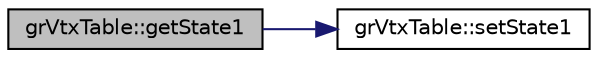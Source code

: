 digraph "grVtxTable::getState1"
{
  edge [fontname="Helvetica",fontsize="10",labelfontname="Helvetica",labelfontsize="10"];
  node [fontname="Helvetica",fontsize="10",shape=record];
  rankdir="LR";
  Node1 [label="grVtxTable::getState1",height=0.2,width=0.4,color="black", fillcolor="grey75", style="filled", fontcolor="black"];
  Node1 -> Node2 [color="midnightblue",fontsize="10",style="solid",fontname="Helvetica"];
  Node2 [label="grVtxTable::setState1",height=0.2,width=0.4,color="black", fillcolor="white", style="filled",URL="$classgr_vtx_table.html#acec552a3b3f0d60fe3255eb238b568fb"];
}
